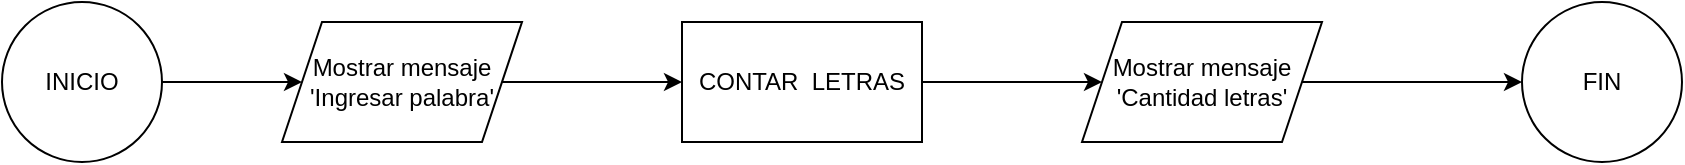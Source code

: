 <mxfile version="27.1.5">
  <diagram name="Página-1" id="tuK5968inBv1Uc6fx4gn">
    <mxGraphModel dx="1426" dy="743" grid="1" gridSize="10" guides="1" tooltips="1" connect="1" arrows="1" fold="1" page="1" pageScale="1" pageWidth="827" pageHeight="1169" math="0" shadow="0">
      <root>
        <mxCell id="0" />
        <mxCell id="1" parent="0" />
        <mxCell id="3hWTwaV1ju-bGKuB5Aks-3" value="" style="edgeStyle=orthogonalEdgeStyle;rounded=0;orthogonalLoop=1;jettySize=auto;html=1;" edge="1" parent="1" source="3hWTwaV1ju-bGKuB5Aks-1" target="3hWTwaV1ju-bGKuB5Aks-2">
          <mxGeometry relative="1" as="geometry" />
        </mxCell>
        <mxCell id="3hWTwaV1ju-bGKuB5Aks-1" value="INICIO" style="ellipse;whiteSpace=wrap;html=1;" vertex="1" parent="1">
          <mxGeometry x="40" y="350" width="80" height="80" as="geometry" />
        </mxCell>
        <mxCell id="3hWTwaV1ju-bGKuB5Aks-5" value="" style="edgeStyle=orthogonalEdgeStyle;rounded=0;orthogonalLoop=1;jettySize=auto;html=1;" edge="1" parent="1" source="3hWTwaV1ju-bGKuB5Aks-2" target="3hWTwaV1ju-bGKuB5Aks-4">
          <mxGeometry relative="1" as="geometry" />
        </mxCell>
        <mxCell id="3hWTwaV1ju-bGKuB5Aks-2" value="Mostrar mensaje &#39;Ingresar palabra&#39;" style="shape=parallelogram;perimeter=parallelogramPerimeter;whiteSpace=wrap;html=1;fixedSize=1;" vertex="1" parent="1">
          <mxGeometry x="180" y="360" width="120" height="60" as="geometry" />
        </mxCell>
        <mxCell id="3hWTwaV1ju-bGKuB5Aks-7" value="" style="edgeStyle=orthogonalEdgeStyle;rounded=0;orthogonalLoop=1;jettySize=auto;html=1;" edge="1" parent="1" source="3hWTwaV1ju-bGKuB5Aks-4" target="3hWTwaV1ju-bGKuB5Aks-6">
          <mxGeometry relative="1" as="geometry" />
        </mxCell>
        <mxCell id="3hWTwaV1ju-bGKuB5Aks-4" value="CONTAR&amp;nbsp; LETRAS" style="whiteSpace=wrap;html=1;" vertex="1" parent="1">
          <mxGeometry x="380" y="360" width="120" height="60" as="geometry" />
        </mxCell>
        <mxCell id="3hWTwaV1ju-bGKuB5Aks-9" value="" style="edgeStyle=orthogonalEdgeStyle;rounded=0;orthogonalLoop=1;jettySize=auto;html=1;" edge="1" parent="1" source="3hWTwaV1ju-bGKuB5Aks-6" target="3hWTwaV1ju-bGKuB5Aks-8">
          <mxGeometry relative="1" as="geometry" />
        </mxCell>
        <mxCell id="3hWTwaV1ju-bGKuB5Aks-6" value="Mostrar mensaje &#39;Cantidad letras&#39;" style="shape=parallelogram;perimeter=parallelogramPerimeter;whiteSpace=wrap;html=1;fixedSize=1;" vertex="1" parent="1">
          <mxGeometry x="580" y="360" width="120" height="60" as="geometry" />
        </mxCell>
        <mxCell id="3hWTwaV1ju-bGKuB5Aks-8" value="FIN" style="ellipse;whiteSpace=wrap;html=1;" vertex="1" parent="1">
          <mxGeometry x="800" y="350" width="80" height="80" as="geometry" />
        </mxCell>
      </root>
    </mxGraphModel>
  </diagram>
</mxfile>
